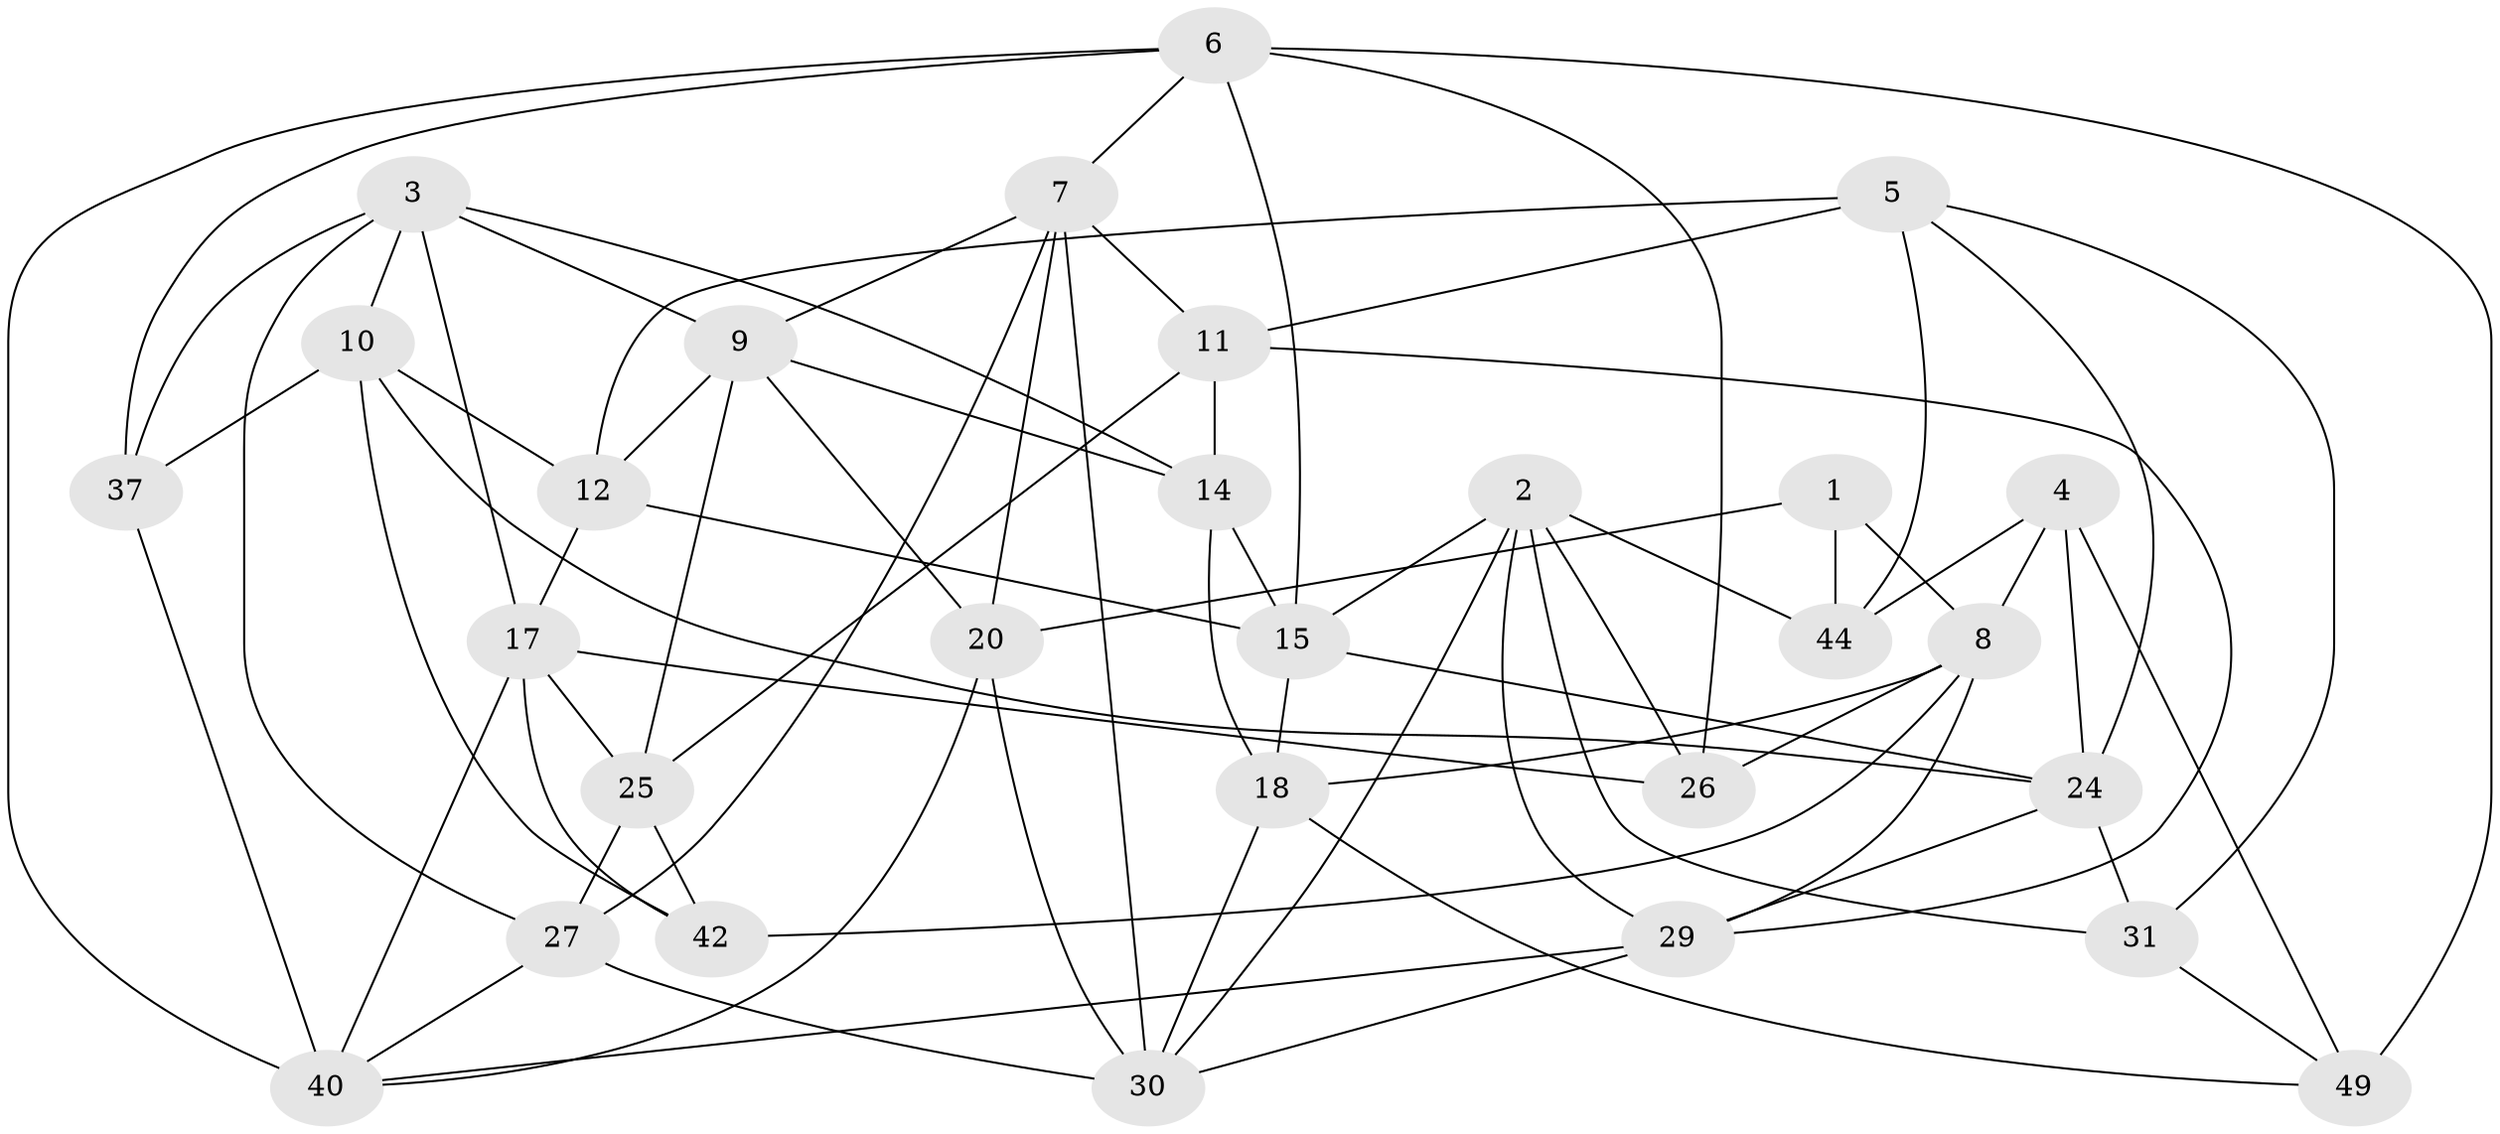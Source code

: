 // original degree distribution, {4: 1.0}
// Generated by graph-tools (version 1.1) at 2025/42/03/06/25 10:42:17]
// undirected, 29 vertices, 74 edges
graph export_dot {
graph [start="1"]
  node [color=gray90,style=filled];
  1;
  2 [super="+39"];
  3 [super="+48"];
  4;
  5 [super="+43"];
  6 [super="+23"];
  7 [super="+47"];
  8 [super="+13"];
  9 [super="+38"];
  10 [super="+16"];
  11 [super="+35"];
  12 [super="+46"];
  14 [super="+28"];
  15 [super="+36"];
  17 [super="+19"];
  18 [super="+21"];
  20 [super="+22"];
  24 [super="+41"];
  25 [super="+34"];
  26;
  27 [super="+45"];
  29 [super="+33"];
  30 [super="+32"];
  31;
  37;
  40 [super="+50"];
  42;
  44;
  49;
  1 -- 44;
  1 -- 20 [weight=2];
  1 -- 8;
  2 -- 29;
  2 -- 26;
  2 -- 30;
  2 -- 15;
  2 -- 44;
  2 -- 31;
  3 -- 10;
  3 -- 9;
  3 -- 37;
  3 -- 14;
  3 -- 27;
  3 -- 17;
  4 -- 24;
  4 -- 49;
  4 -- 44;
  4 -- 8;
  5 -- 11 [weight=2];
  5 -- 24;
  5 -- 44;
  5 -- 31;
  5 -- 12;
  6 -- 15;
  6 -- 49;
  6 -- 26;
  6 -- 37;
  6 -- 7;
  6 -- 40;
  7 -- 20;
  7 -- 9;
  7 -- 30;
  7 -- 27;
  7 -- 11;
  8 -- 42;
  8 -- 29;
  8 -- 26;
  8 -- 18;
  9 -- 14;
  9 -- 25;
  9 -- 20;
  9 -- 12;
  10 -- 12 [weight=2];
  10 -- 42;
  10 -- 37;
  10 -- 24;
  11 -- 25;
  11 -- 29;
  11 -- 14;
  12 -- 17;
  12 -- 15;
  14 -- 15;
  14 -- 18 [weight=2];
  15 -- 18;
  15 -- 24;
  17 -- 40;
  17 -- 42;
  17 -- 26;
  17 -- 25;
  18 -- 49;
  18 -- 30;
  20 -- 30;
  20 -- 40;
  24 -- 31;
  24 -- 29;
  25 -- 27 [weight=2];
  25 -- 42;
  27 -- 30;
  27 -- 40;
  29 -- 40;
  29 -- 30;
  31 -- 49;
  37 -- 40;
}
